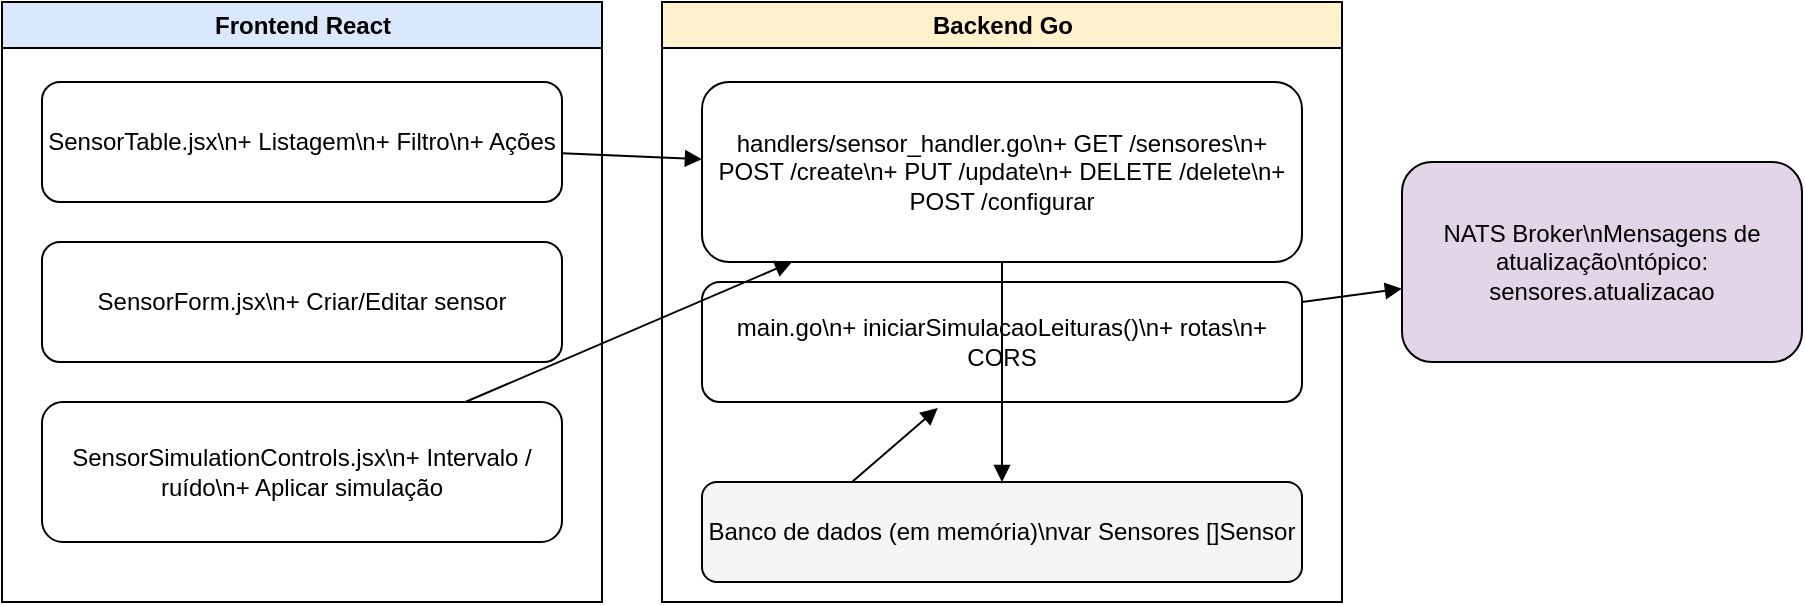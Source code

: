 <mxfile>
    <diagram id="orzYD0BzHYB-IS-QOJIN" name="sensor">
        <mxGraphModel dx="1181" dy="755" grid="1" gridSize="10" guides="1" tooltips="1" connect="1" arrows="1" fold="1" page="1" pageScale="1" pageWidth="827" pageHeight="1169" math="0" shadow="0">
            <root>
                <mxCell id="0"/>
                <mxCell id="1" parent="0"/>
                <mxCell id="2" value="Frontend React" style="swimlane;html=1;fillColor=#dae8fc;" vertex="1" parent="1">
                    <mxGeometry x="20" y="20" width="300" height="300" as="geometry"/>
                </mxCell>
                <mxCell id="3" value="SensorTable.jsx\n+ Listagem\n+ Filtro\n+ Ações" style="rounded=1;whiteSpace=wrap;html=1;" vertex="1" parent="2">
                    <mxGeometry x="20" y="40" width="260" height="60" as="geometry"/>
                </mxCell>
                <mxCell id="4" value="SensorForm.jsx\n+ Criar/Editar sensor" style="rounded=1;whiteSpace=wrap;html=1;" vertex="1" parent="2">
                    <mxGeometry x="20" y="120" width="260" height="60" as="geometry"/>
                </mxCell>
                <mxCell id="5" value="SensorSimulationControls.jsx\n+ Intervalo / ruído\n+ Aplicar simulação" style="rounded=1;whiteSpace=wrap;html=1;" vertex="1" parent="2">
                    <mxGeometry x="20" y="200" width="260" height="70" as="geometry"/>
                </mxCell>
                <mxCell id="6" value="Backend Go" style="swimlane;html=1;fillColor=#fff2cc;" vertex="1" parent="1">
                    <mxGeometry x="350" y="20" width="340" height="300" as="geometry"/>
                </mxCell>
                <mxCell id="7" value="handlers/sensor_handler.go\n+ GET /sensores\n+ POST /create\n+ PUT /update\n+ DELETE /delete\n+ POST /configurar" style="rounded=1;whiteSpace=wrap;html=1;" vertex="1" parent="6">
                    <mxGeometry x="20" y="40" width="300" height="90" as="geometry"/>
                </mxCell>
                <mxCell id="8" value="main.go\n+ iniciarSimulacaoLeituras()\n+ rotas\n+ CORS" style="rounded=1;whiteSpace=wrap;html=1;" vertex="1" parent="6">
                    <mxGeometry x="20" y="140" width="300" height="60" as="geometry"/>
                </mxCell>
                <mxCell id="9" value="Banco de dados (em memória)\nvar Sensores []Sensor" style="rounded=1;whiteSpace=wrap;html=1;fillColor=#f5f5f5;" vertex="1" parent="6">
                    <mxGeometry x="20" y="240" width="300" height="50" as="geometry"/>
                </mxCell>
                <mxCell id="14" style="endArrow=block;html=1;" edge="1" parent="6" source="7" target="9">
                    <mxGeometry relative="1" as="geometry"/>
                </mxCell>
                <mxCell id="15" style="endArrow=block;html=1;entryX=0.393;entryY=1.05;entryDx=0;entryDy=0;entryPerimeter=0;exitX=0.25;exitY=0;exitDx=0;exitDy=0;" edge="1" parent="6" source="9" target="8">
                    <mxGeometry relative="1" as="geometry"/>
                </mxCell>
                <mxCell id="10" value="NATS Broker\nMensagens de atualização\ntópico: sensores.atualizacao" style="rounded=1;whiteSpace=wrap;html=1;fillColor=#e1d5e7;" vertex="1" parent="1">
                    <mxGeometry x="720" y="100" width="200" height="100" as="geometry"/>
                </mxCell>
                <mxCell id="11" style="endArrow=block;html=1;" edge="1" parent="1" source="5" target="7">
                    <mxGeometry relative="1" as="geometry"/>
                </mxCell>
                <mxCell id="12" style="endArrow=block;html=1;" edge="1" parent="1" source="3" target="7">
                    <mxGeometry relative="1" as="geometry"/>
                </mxCell>
                <mxCell id="13" style="endArrow=block;html=1;" edge="1" parent="1" source="8" target="10">
                    <mxGeometry relative="1" as="geometry"/>
                </mxCell>
            </root>
        </mxGraphModel>
    </diagram>
</mxfile>